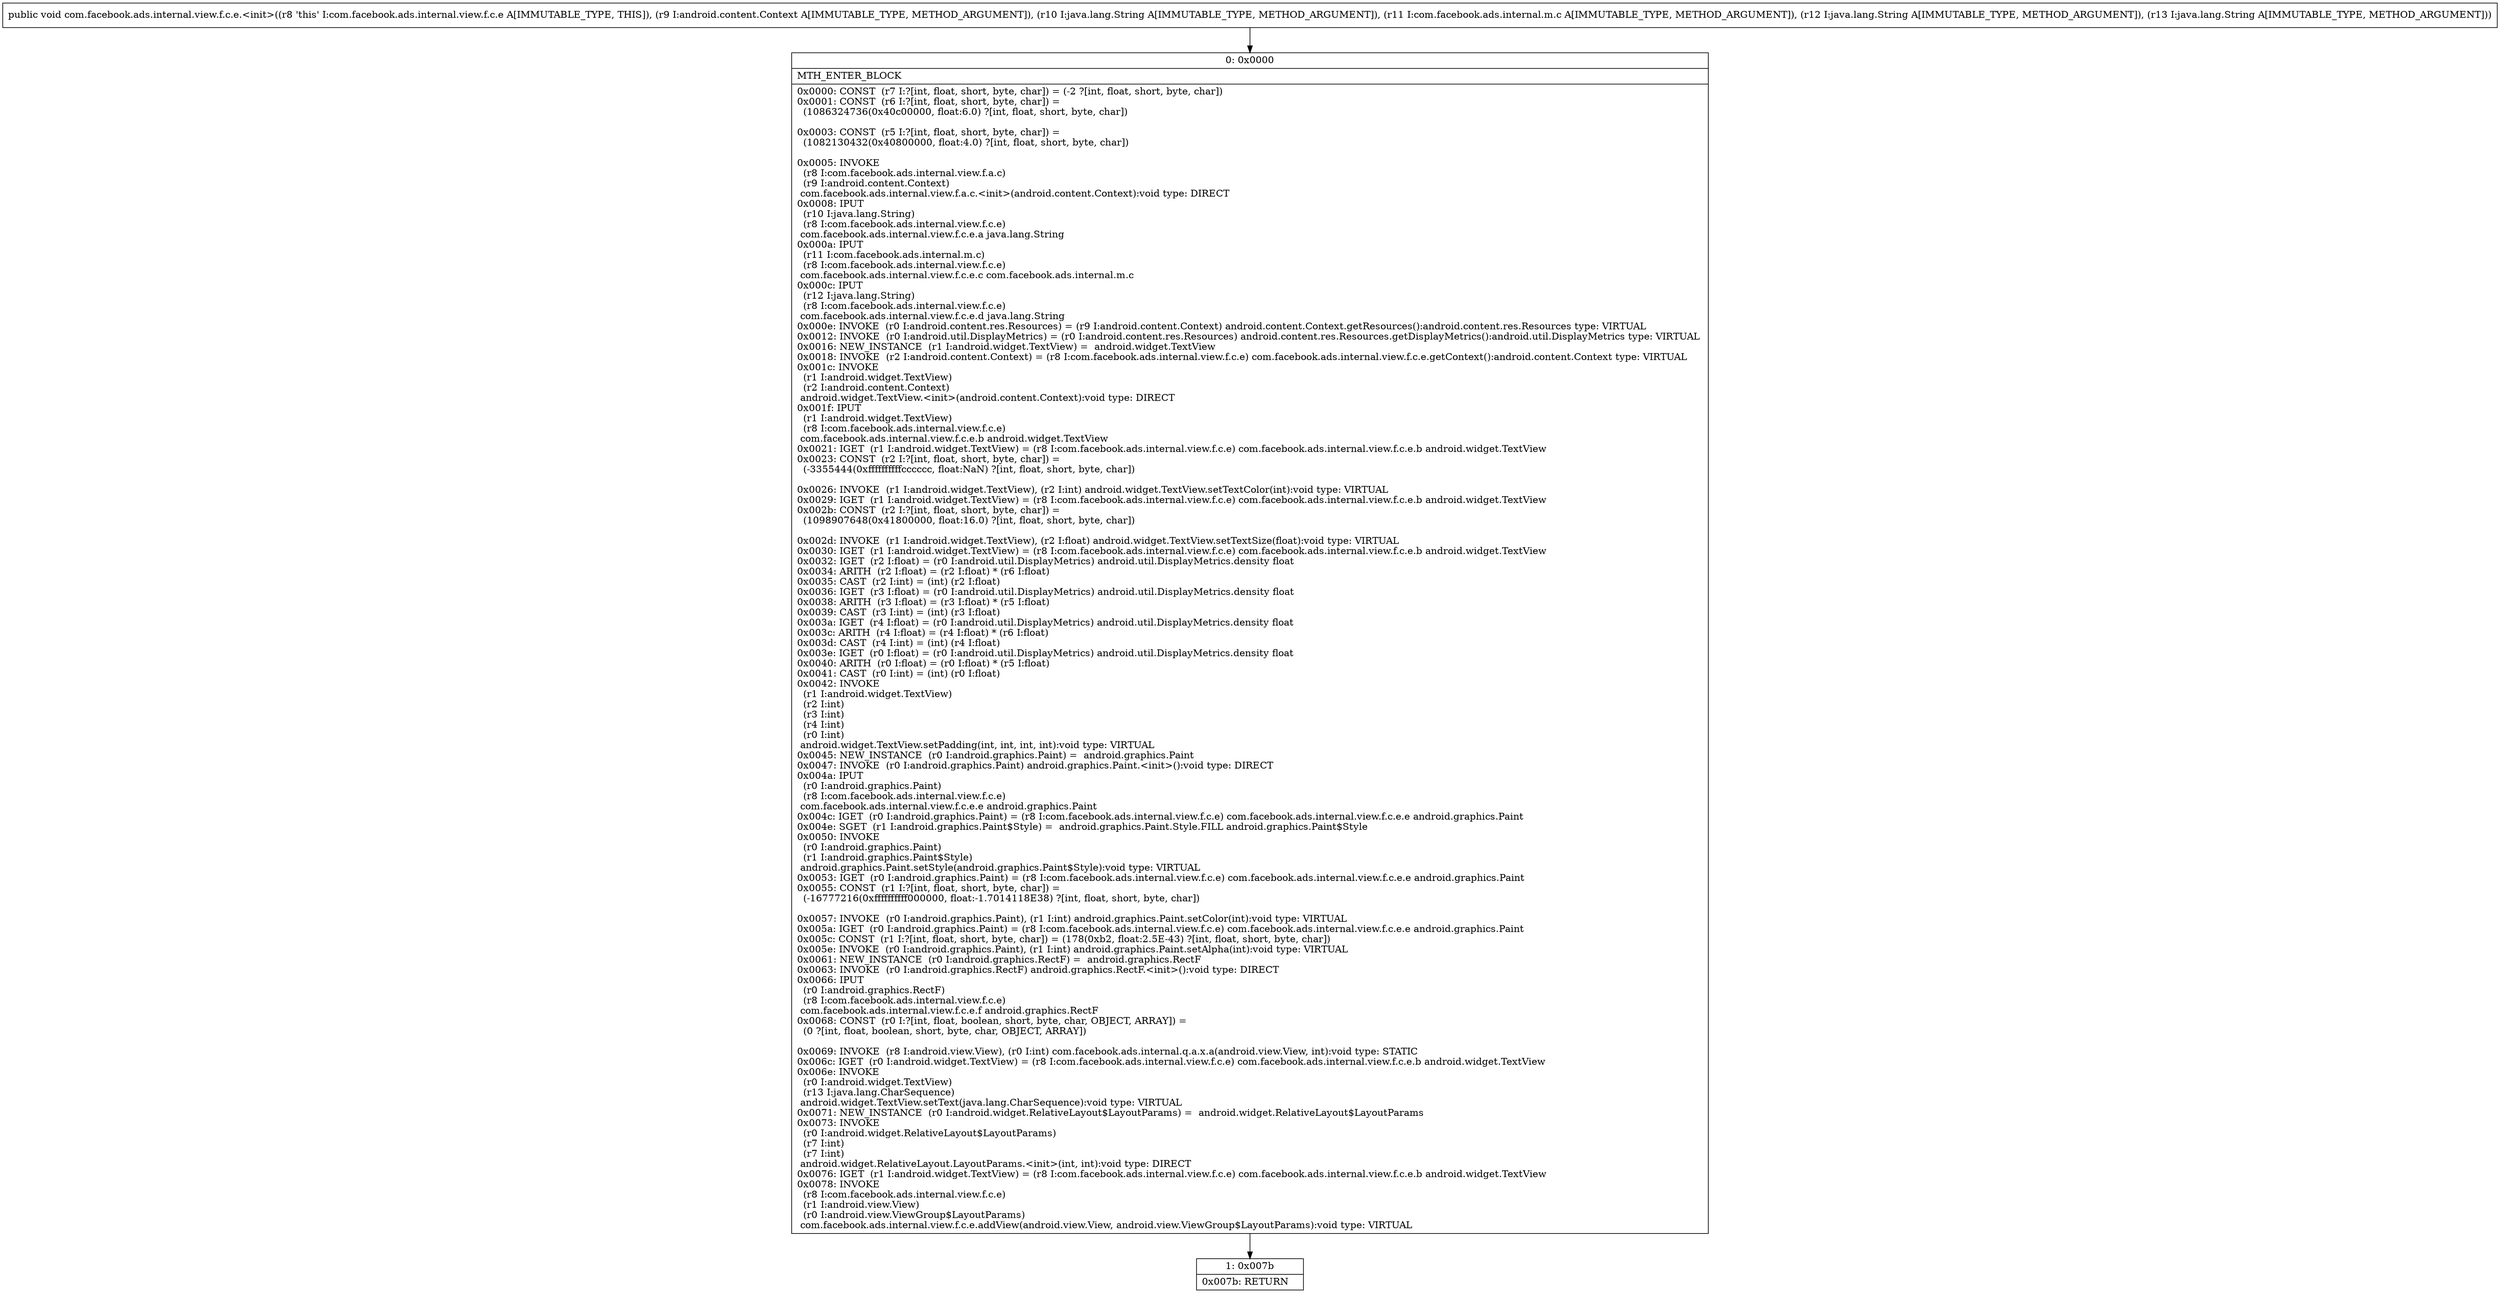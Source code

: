digraph "CFG forcom.facebook.ads.internal.view.f.c.e.\<init\>(Landroid\/content\/Context;Ljava\/lang\/String;Lcom\/facebook\/ads\/internal\/m\/c;Ljava\/lang\/String;Ljava\/lang\/String;)V" {
Node_0 [shape=record,label="{0\:\ 0x0000|MTH_ENTER_BLOCK\l|0x0000: CONST  (r7 I:?[int, float, short, byte, char]) = (\-2 ?[int, float, short, byte, char]) \l0x0001: CONST  (r6 I:?[int, float, short, byte, char]) = \l  (1086324736(0x40c00000, float:6.0) ?[int, float, short, byte, char])\l \l0x0003: CONST  (r5 I:?[int, float, short, byte, char]) = \l  (1082130432(0x40800000, float:4.0) ?[int, float, short, byte, char])\l \l0x0005: INVOKE  \l  (r8 I:com.facebook.ads.internal.view.f.a.c)\l  (r9 I:android.content.Context)\l com.facebook.ads.internal.view.f.a.c.\<init\>(android.content.Context):void type: DIRECT \l0x0008: IPUT  \l  (r10 I:java.lang.String)\l  (r8 I:com.facebook.ads.internal.view.f.c.e)\l com.facebook.ads.internal.view.f.c.e.a java.lang.String \l0x000a: IPUT  \l  (r11 I:com.facebook.ads.internal.m.c)\l  (r8 I:com.facebook.ads.internal.view.f.c.e)\l com.facebook.ads.internal.view.f.c.e.c com.facebook.ads.internal.m.c \l0x000c: IPUT  \l  (r12 I:java.lang.String)\l  (r8 I:com.facebook.ads.internal.view.f.c.e)\l com.facebook.ads.internal.view.f.c.e.d java.lang.String \l0x000e: INVOKE  (r0 I:android.content.res.Resources) = (r9 I:android.content.Context) android.content.Context.getResources():android.content.res.Resources type: VIRTUAL \l0x0012: INVOKE  (r0 I:android.util.DisplayMetrics) = (r0 I:android.content.res.Resources) android.content.res.Resources.getDisplayMetrics():android.util.DisplayMetrics type: VIRTUAL \l0x0016: NEW_INSTANCE  (r1 I:android.widget.TextView) =  android.widget.TextView \l0x0018: INVOKE  (r2 I:android.content.Context) = (r8 I:com.facebook.ads.internal.view.f.c.e) com.facebook.ads.internal.view.f.c.e.getContext():android.content.Context type: VIRTUAL \l0x001c: INVOKE  \l  (r1 I:android.widget.TextView)\l  (r2 I:android.content.Context)\l android.widget.TextView.\<init\>(android.content.Context):void type: DIRECT \l0x001f: IPUT  \l  (r1 I:android.widget.TextView)\l  (r8 I:com.facebook.ads.internal.view.f.c.e)\l com.facebook.ads.internal.view.f.c.e.b android.widget.TextView \l0x0021: IGET  (r1 I:android.widget.TextView) = (r8 I:com.facebook.ads.internal.view.f.c.e) com.facebook.ads.internal.view.f.c.e.b android.widget.TextView \l0x0023: CONST  (r2 I:?[int, float, short, byte, char]) = \l  (\-3355444(0xffffffffffcccccc, float:NaN) ?[int, float, short, byte, char])\l \l0x0026: INVOKE  (r1 I:android.widget.TextView), (r2 I:int) android.widget.TextView.setTextColor(int):void type: VIRTUAL \l0x0029: IGET  (r1 I:android.widget.TextView) = (r8 I:com.facebook.ads.internal.view.f.c.e) com.facebook.ads.internal.view.f.c.e.b android.widget.TextView \l0x002b: CONST  (r2 I:?[int, float, short, byte, char]) = \l  (1098907648(0x41800000, float:16.0) ?[int, float, short, byte, char])\l \l0x002d: INVOKE  (r1 I:android.widget.TextView), (r2 I:float) android.widget.TextView.setTextSize(float):void type: VIRTUAL \l0x0030: IGET  (r1 I:android.widget.TextView) = (r8 I:com.facebook.ads.internal.view.f.c.e) com.facebook.ads.internal.view.f.c.e.b android.widget.TextView \l0x0032: IGET  (r2 I:float) = (r0 I:android.util.DisplayMetrics) android.util.DisplayMetrics.density float \l0x0034: ARITH  (r2 I:float) = (r2 I:float) * (r6 I:float) \l0x0035: CAST  (r2 I:int) = (int) (r2 I:float) \l0x0036: IGET  (r3 I:float) = (r0 I:android.util.DisplayMetrics) android.util.DisplayMetrics.density float \l0x0038: ARITH  (r3 I:float) = (r3 I:float) * (r5 I:float) \l0x0039: CAST  (r3 I:int) = (int) (r3 I:float) \l0x003a: IGET  (r4 I:float) = (r0 I:android.util.DisplayMetrics) android.util.DisplayMetrics.density float \l0x003c: ARITH  (r4 I:float) = (r4 I:float) * (r6 I:float) \l0x003d: CAST  (r4 I:int) = (int) (r4 I:float) \l0x003e: IGET  (r0 I:float) = (r0 I:android.util.DisplayMetrics) android.util.DisplayMetrics.density float \l0x0040: ARITH  (r0 I:float) = (r0 I:float) * (r5 I:float) \l0x0041: CAST  (r0 I:int) = (int) (r0 I:float) \l0x0042: INVOKE  \l  (r1 I:android.widget.TextView)\l  (r2 I:int)\l  (r3 I:int)\l  (r4 I:int)\l  (r0 I:int)\l android.widget.TextView.setPadding(int, int, int, int):void type: VIRTUAL \l0x0045: NEW_INSTANCE  (r0 I:android.graphics.Paint) =  android.graphics.Paint \l0x0047: INVOKE  (r0 I:android.graphics.Paint) android.graphics.Paint.\<init\>():void type: DIRECT \l0x004a: IPUT  \l  (r0 I:android.graphics.Paint)\l  (r8 I:com.facebook.ads.internal.view.f.c.e)\l com.facebook.ads.internal.view.f.c.e.e android.graphics.Paint \l0x004c: IGET  (r0 I:android.graphics.Paint) = (r8 I:com.facebook.ads.internal.view.f.c.e) com.facebook.ads.internal.view.f.c.e.e android.graphics.Paint \l0x004e: SGET  (r1 I:android.graphics.Paint$Style) =  android.graphics.Paint.Style.FILL android.graphics.Paint$Style \l0x0050: INVOKE  \l  (r0 I:android.graphics.Paint)\l  (r1 I:android.graphics.Paint$Style)\l android.graphics.Paint.setStyle(android.graphics.Paint$Style):void type: VIRTUAL \l0x0053: IGET  (r0 I:android.graphics.Paint) = (r8 I:com.facebook.ads.internal.view.f.c.e) com.facebook.ads.internal.view.f.c.e.e android.graphics.Paint \l0x0055: CONST  (r1 I:?[int, float, short, byte, char]) = \l  (\-16777216(0xffffffffff000000, float:\-1.7014118E38) ?[int, float, short, byte, char])\l \l0x0057: INVOKE  (r0 I:android.graphics.Paint), (r1 I:int) android.graphics.Paint.setColor(int):void type: VIRTUAL \l0x005a: IGET  (r0 I:android.graphics.Paint) = (r8 I:com.facebook.ads.internal.view.f.c.e) com.facebook.ads.internal.view.f.c.e.e android.graphics.Paint \l0x005c: CONST  (r1 I:?[int, float, short, byte, char]) = (178(0xb2, float:2.5E\-43) ?[int, float, short, byte, char]) \l0x005e: INVOKE  (r0 I:android.graphics.Paint), (r1 I:int) android.graphics.Paint.setAlpha(int):void type: VIRTUAL \l0x0061: NEW_INSTANCE  (r0 I:android.graphics.RectF) =  android.graphics.RectF \l0x0063: INVOKE  (r0 I:android.graphics.RectF) android.graphics.RectF.\<init\>():void type: DIRECT \l0x0066: IPUT  \l  (r0 I:android.graphics.RectF)\l  (r8 I:com.facebook.ads.internal.view.f.c.e)\l com.facebook.ads.internal.view.f.c.e.f android.graphics.RectF \l0x0068: CONST  (r0 I:?[int, float, boolean, short, byte, char, OBJECT, ARRAY]) = \l  (0 ?[int, float, boolean, short, byte, char, OBJECT, ARRAY])\l \l0x0069: INVOKE  (r8 I:android.view.View), (r0 I:int) com.facebook.ads.internal.q.a.x.a(android.view.View, int):void type: STATIC \l0x006c: IGET  (r0 I:android.widget.TextView) = (r8 I:com.facebook.ads.internal.view.f.c.e) com.facebook.ads.internal.view.f.c.e.b android.widget.TextView \l0x006e: INVOKE  \l  (r0 I:android.widget.TextView)\l  (r13 I:java.lang.CharSequence)\l android.widget.TextView.setText(java.lang.CharSequence):void type: VIRTUAL \l0x0071: NEW_INSTANCE  (r0 I:android.widget.RelativeLayout$LayoutParams) =  android.widget.RelativeLayout$LayoutParams \l0x0073: INVOKE  \l  (r0 I:android.widget.RelativeLayout$LayoutParams)\l  (r7 I:int)\l  (r7 I:int)\l android.widget.RelativeLayout.LayoutParams.\<init\>(int, int):void type: DIRECT \l0x0076: IGET  (r1 I:android.widget.TextView) = (r8 I:com.facebook.ads.internal.view.f.c.e) com.facebook.ads.internal.view.f.c.e.b android.widget.TextView \l0x0078: INVOKE  \l  (r8 I:com.facebook.ads.internal.view.f.c.e)\l  (r1 I:android.view.View)\l  (r0 I:android.view.ViewGroup$LayoutParams)\l com.facebook.ads.internal.view.f.c.e.addView(android.view.View, android.view.ViewGroup$LayoutParams):void type: VIRTUAL \l}"];
Node_1 [shape=record,label="{1\:\ 0x007b|0x007b: RETURN   \l}"];
MethodNode[shape=record,label="{public void com.facebook.ads.internal.view.f.c.e.\<init\>((r8 'this' I:com.facebook.ads.internal.view.f.c.e A[IMMUTABLE_TYPE, THIS]), (r9 I:android.content.Context A[IMMUTABLE_TYPE, METHOD_ARGUMENT]), (r10 I:java.lang.String A[IMMUTABLE_TYPE, METHOD_ARGUMENT]), (r11 I:com.facebook.ads.internal.m.c A[IMMUTABLE_TYPE, METHOD_ARGUMENT]), (r12 I:java.lang.String A[IMMUTABLE_TYPE, METHOD_ARGUMENT]), (r13 I:java.lang.String A[IMMUTABLE_TYPE, METHOD_ARGUMENT])) }"];
MethodNode -> Node_0;
Node_0 -> Node_1;
}

